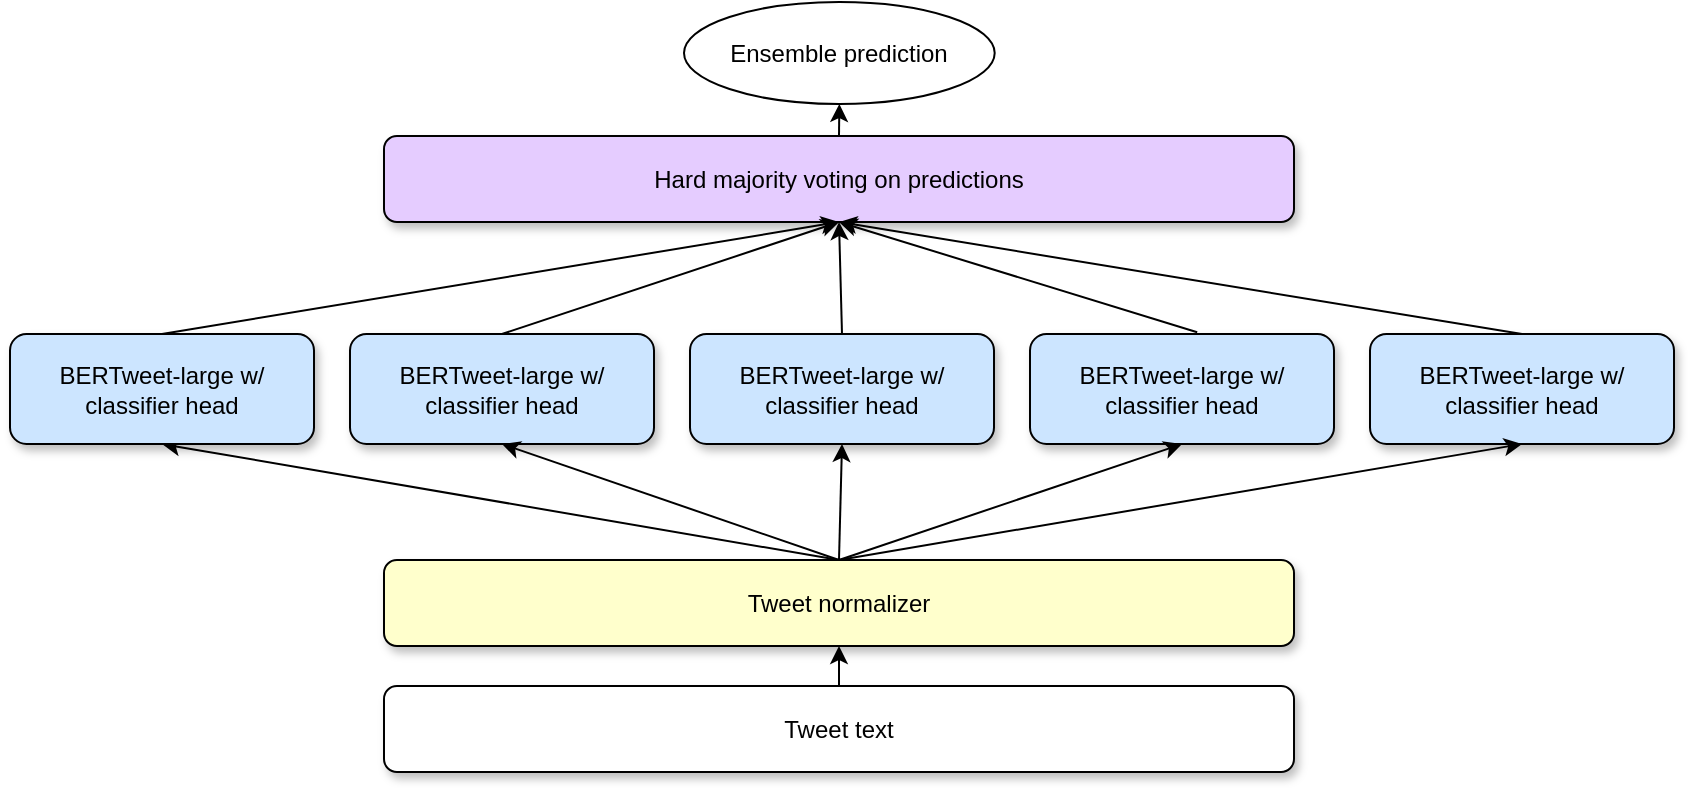 <mxfile version="17.4.6" type="device"><diagram id="FoGJoFUqvwI7du_EIIog" name="Page-1"><mxGraphModel dx="1527" dy="258" grid="0" gridSize="10" guides="1" tooltips="1" connect="1" arrows="1" fold="1" page="0" pageScale="1" pageWidth="850" pageHeight="1100" math="0" shadow="0"><root><mxCell id="0"/><mxCell id="1" parent="0"/><mxCell id="Neubkx_Dgfgu9mwPYC-C-50" value="" style="endArrow=classic;html=1;rounded=0;fontSize=14;strokeWidth=1;shadow=0;exitX=0.5;exitY=0;exitDx=0;exitDy=0;entryX=0.5;entryY=1;entryDx=0;entryDy=0;" parent="1" source="roZd4dan0LKdQd0Bkjm3-2" target="Neubkx_Dgfgu9mwPYC-C-51" edge="1"><mxGeometry width="50" height="50" relative="1" as="geometry"><mxPoint x="36.5" y="774" as="sourcePoint"/><mxPoint x="33" y="727" as="targetPoint"/></mxGeometry></mxCell><mxCell id="Neubkx_Dgfgu9mwPYC-C-51" value="&lt;font style=&quot;font-size: 12px&quot;&gt;Tweet normalizer&lt;/font&gt;" style="text;html=1;strokeColor=default;fillColor=#FFFFCC;align=center;verticalAlign=middle;whiteSpace=wrap;rounded=1;labelBackgroundColor=none;shadow=1;" parent="1" vertex="1"><mxGeometry x="-191" y="717" width="455" height="43" as="geometry"/></mxCell><mxCell id="Neubkx_Dgfgu9mwPYC-C-52" value="" style="endArrow=classic;html=1;rounded=0;fontSize=14;strokeWidth=1;shadow=0;exitX=0.5;exitY=0;exitDx=0;exitDy=0;entryX=0.5;entryY=1;entryDx=0;entryDy=0;" parent="1" source="Neubkx_Dgfgu9mwPYC-C-51" target="roZd4dan0LKdQd0Bkjm3-3" edge="1"><mxGeometry width="50" height="50" relative="1" as="geometry"><mxPoint x="47.5" y="723" as="sourcePoint"/><mxPoint x="-295" y="692" as="targetPoint"/></mxGeometry></mxCell><mxCell id="roZd4dan0LKdQd0Bkjm3-2" value="&lt;font style=&quot;font-size: 12px&quot;&gt;Tweet text&lt;/font&gt;" style="text;html=1;strokeColor=default;fillColor=#FFFFFF;align=center;verticalAlign=middle;whiteSpace=wrap;rounded=1;labelBackgroundColor=none;shadow=1;" vertex="1" parent="1"><mxGeometry x="-191" y="780" width="455" height="43" as="geometry"/></mxCell><mxCell id="roZd4dan0LKdQd0Bkjm3-3" value="&lt;font style=&quot;font-size: 12px&quot;&gt;BERTweet-large w/ classifier head&lt;/font&gt;" style="text;html=1;strokeColor=default;fillColor=#CCE5FF;align=center;verticalAlign=middle;whiteSpace=wrap;rounded=1;labelBackgroundColor=none;shadow=1;" vertex="1" parent="1"><mxGeometry x="-378" y="604" width="152" height="55" as="geometry"/></mxCell><mxCell id="roZd4dan0LKdQd0Bkjm3-4" value="&lt;font style=&quot;font-size: 12px&quot;&gt;BERTweet-large w/ classifier head&lt;/font&gt;" style="text;html=1;strokeColor=default;fillColor=#CCE5FF;align=center;verticalAlign=middle;whiteSpace=wrap;rounded=1;labelBackgroundColor=none;shadow=1;" vertex="1" parent="1"><mxGeometry x="-208" y="604" width="152" height="55" as="geometry"/></mxCell><mxCell id="roZd4dan0LKdQd0Bkjm3-5" value="&lt;font style=&quot;font-size: 12px&quot;&gt;BERTweet-large w/ classifier head&lt;/font&gt;" style="text;html=1;strokeColor=default;fillColor=#CCE5FF;align=center;verticalAlign=middle;whiteSpace=wrap;rounded=1;labelBackgroundColor=none;shadow=1;" vertex="1" parent="1"><mxGeometry x="-38" y="604" width="152" height="55" as="geometry"/></mxCell><mxCell id="roZd4dan0LKdQd0Bkjm3-6" value="&lt;font style=&quot;font-size: 12px&quot;&gt;BERTweet-large w/ classifier head&lt;/font&gt;" style="text;html=1;strokeColor=default;fillColor=#CCE5FF;align=center;verticalAlign=middle;whiteSpace=wrap;rounded=1;labelBackgroundColor=none;shadow=1;" vertex="1" parent="1"><mxGeometry x="132" y="604" width="152" height="55" as="geometry"/></mxCell><mxCell id="roZd4dan0LKdQd0Bkjm3-7" value="&lt;font style=&quot;font-size: 12px&quot;&gt;BERTweet-large w/ classifier head&lt;/font&gt;" style="text;html=1;strokeColor=default;fillColor=#CCE5FF;align=center;verticalAlign=middle;whiteSpace=wrap;rounded=1;labelBackgroundColor=none;shadow=1;" vertex="1" parent="1"><mxGeometry x="302" y="604" width="152" height="55" as="geometry"/></mxCell><mxCell id="roZd4dan0LKdQd0Bkjm3-8" value="" style="endArrow=classic;html=1;rounded=0;fontSize=14;strokeWidth=1;shadow=0;entryX=0.5;entryY=1;entryDx=0;entryDy=0;exitX=0.5;exitY=0;exitDx=0;exitDy=0;" edge="1" parent="1" source="Neubkx_Dgfgu9mwPYC-C-51" target="roZd4dan0LKdQd0Bkjm3-4"><mxGeometry width="50" height="50" relative="1" as="geometry"><mxPoint x="38" y="698" as="sourcePoint"/><mxPoint x="-272.0" y="669" as="targetPoint"/></mxGeometry></mxCell><mxCell id="roZd4dan0LKdQd0Bkjm3-9" value="" style="endArrow=classic;html=1;rounded=0;fontSize=14;strokeWidth=1;shadow=0;exitX=0.5;exitY=0;exitDx=0;exitDy=0;entryX=0.5;entryY=1;entryDx=0;entryDy=0;" edge="1" parent="1" source="Neubkx_Dgfgu9mwPYC-C-51" target="roZd4dan0LKdQd0Bkjm3-5"><mxGeometry width="50" height="50" relative="1" as="geometry"><mxPoint x="56.5" y="742" as="sourcePoint"/><mxPoint x="-262.0" y="679" as="targetPoint"/></mxGeometry></mxCell><mxCell id="roZd4dan0LKdQd0Bkjm3-10" value="" style="endArrow=classic;html=1;rounded=0;fontSize=14;strokeWidth=1;shadow=0;exitX=0.5;exitY=0;exitDx=0;exitDy=0;entryX=0.5;entryY=1;entryDx=0;entryDy=0;" edge="1" parent="1" source="Neubkx_Dgfgu9mwPYC-C-51" target="roZd4dan0LKdQd0Bkjm3-6"><mxGeometry width="50" height="50" relative="1" as="geometry"><mxPoint x="66.5" y="752" as="sourcePoint"/><mxPoint x="-252.0" y="689" as="targetPoint"/></mxGeometry></mxCell><mxCell id="roZd4dan0LKdQd0Bkjm3-11" value="" style="endArrow=classic;html=1;rounded=0;fontSize=14;strokeWidth=1;shadow=0;exitX=0.5;exitY=0;exitDx=0;exitDy=0;entryX=0.5;entryY=1;entryDx=0;entryDy=0;" edge="1" parent="1" source="Neubkx_Dgfgu9mwPYC-C-51" target="roZd4dan0LKdQd0Bkjm3-7"><mxGeometry width="50" height="50" relative="1" as="geometry"><mxPoint x="46.5" y="737" as="sourcePoint"/><mxPoint x="238.0" y="669" as="targetPoint"/></mxGeometry></mxCell><mxCell id="roZd4dan0LKdQd0Bkjm3-12" value="&lt;font style=&quot;font-size: 12px&quot;&gt;Hard majority voting on predictions&lt;/font&gt;" style="text;html=1;strokeColor=default;fillColor=#E5CCFF;align=center;verticalAlign=middle;whiteSpace=wrap;rounded=1;labelBackgroundColor=none;shadow=1;" vertex="1" parent="1"><mxGeometry x="-191" y="505" width="455" height="43" as="geometry"/></mxCell><mxCell id="roZd4dan0LKdQd0Bkjm3-13" value="Ensemble prediction" style="ellipse;whiteSpace=wrap;html=1;fillColor=#FFFFFF;" vertex="1" parent="1"><mxGeometry x="-41" y="438" width="155.35" height="51" as="geometry"/></mxCell><mxCell id="roZd4dan0LKdQd0Bkjm3-14" value="" style="endArrow=classic;html=1;rounded=0;fontSize=14;strokeWidth=1;shadow=0;exitX=0.5;exitY=0;exitDx=0;exitDy=0;entryX=0.5;entryY=1;entryDx=0;entryDy=0;" edge="1" parent="1" source="roZd4dan0LKdQd0Bkjm3-12" target="roZd4dan0LKdQd0Bkjm3-13"><mxGeometry width="50" height="50" relative="1" as="geometry"><mxPoint x="213" y="468" as="sourcePoint"/><mxPoint x="214.5" y="400" as="targetPoint"/></mxGeometry></mxCell><mxCell id="roZd4dan0LKdQd0Bkjm3-15" value="" style="endArrow=classic;html=1;rounded=0;fontSize=14;strokeWidth=1;shadow=0;exitX=0.5;exitY=0;exitDx=0;exitDy=0;entryX=0.5;entryY=1;entryDx=0;entryDy=0;" edge="1" parent="1" source="roZd4dan0LKdQd0Bkjm3-3" target="roZd4dan0LKdQd0Bkjm3-12"><mxGeometry width="50" height="50" relative="1" as="geometry"><mxPoint x="46.5" y="737" as="sourcePoint"/><mxPoint x="-292" y="669" as="targetPoint"/></mxGeometry></mxCell><mxCell id="roZd4dan0LKdQd0Bkjm3-16" value="" style="endArrow=classic;html=1;rounded=0;fontSize=14;strokeWidth=1;shadow=0;exitX=0.5;exitY=0;exitDx=0;exitDy=0;entryX=0.5;entryY=1;entryDx=0;entryDy=0;" edge="1" parent="1" source="roZd4dan0LKdQd0Bkjm3-4" target="roZd4dan0LKdQd0Bkjm3-12"><mxGeometry width="50" height="50" relative="1" as="geometry"><mxPoint x="-292" y="614" as="sourcePoint"/><mxPoint x="46.5" y="548" as="targetPoint"/></mxGeometry></mxCell><mxCell id="roZd4dan0LKdQd0Bkjm3-17" value="" style="endArrow=classic;html=1;rounded=0;fontSize=14;strokeWidth=1;shadow=0;exitX=0.5;exitY=0;exitDx=0;exitDy=0;entryX=0.5;entryY=1;entryDx=0;entryDy=0;" edge="1" parent="1" source="roZd4dan0LKdQd0Bkjm3-5" target="roZd4dan0LKdQd0Bkjm3-12"><mxGeometry width="50" height="50" relative="1" as="geometry"><mxPoint x="-282" y="624" as="sourcePoint"/><mxPoint x="56.5" y="558" as="targetPoint"/></mxGeometry></mxCell><mxCell id="roZd4dan0LKdQd0Bkjm3-18" value="" style="endArrow=classic;html=1;rounded=0;fontSize=14;strokeWidth=1;shadow=0;exitX=0.55;exitY=-0.016;exitDx=0;exitDy=0;entryX=0.5;entryY=1;entryDx=0;entryDy=0;exitPerimeter=0;" edge="1" parent="1" source="roZd4dan0LKdQd0Bkjm3-6" target="roZd4dan0LKdQd0Bkjm3-12"><mxGeometry width="50" height="50" relative="1" as="geometry"><mxPoint x="-272" y="634" as="sourcePoint"/><mxPoint x="66.5" y="568" as="targetPoint"/></mxGeometry></mxCell><mxCell id="roZd4dan0LKdQd0Bkjm3-19" value="" style="endArrow=classic;html=1;rounded=0;fontSize=14;strokeWidth=1;shadow=0;exitX=0.5;exitY=0;exitDx=0;exitDy=0;entryX=0.5;entryY=1;entryDx=0;entryDy=0;" edge="1" parent="1" source="roZd4dan0LKdQd0Bkjm3-7" target="roZd4dan0LKdQd0Bkjm3-12"><mxGeometry width="50" height="50" relative="1" as="geometry"><mxPoint x="-262" y="644" as="sourcePoint"/><mxPoint x="76.5" y="578" as="targetPoint"/></mxGeometry></mxCell></root></mxGraphModel></diagram></mxfile>